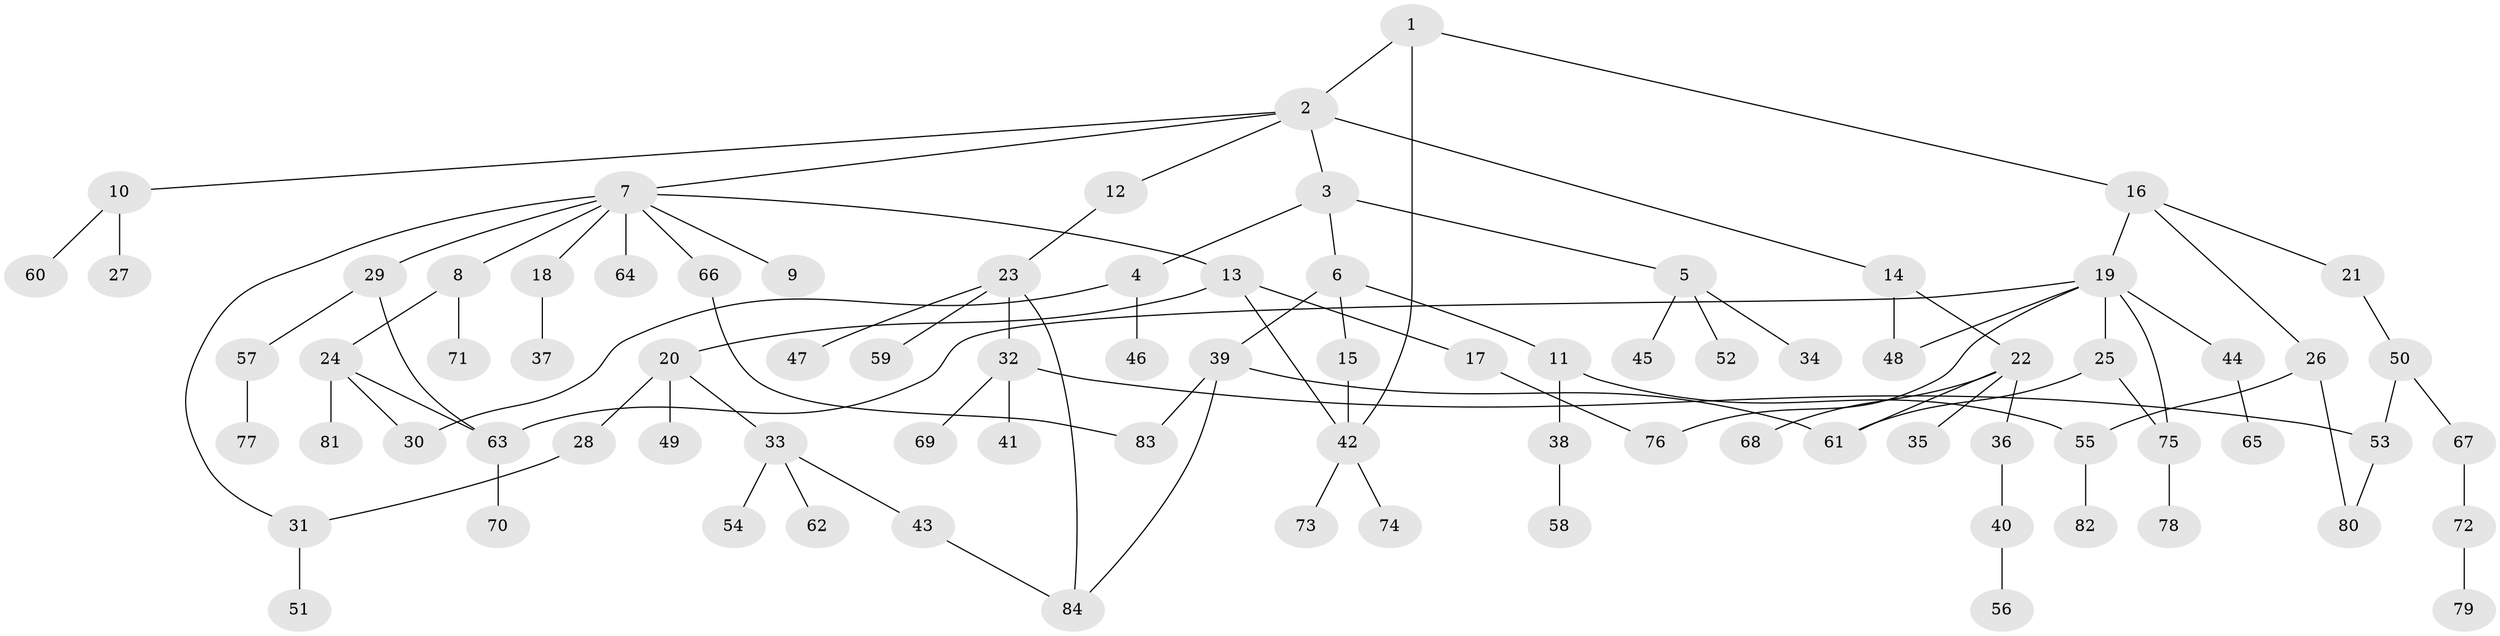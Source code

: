 // coarse degree distribution, {5: 0.11538461538461539, 9: 0.038461538461538464, 4: 0.19230769230769232, 1: 0.2692307692307692, 6: 0.038461538461538464, 3: 0.19230769230769232, 2: 0.15384615384615385}
// Generated by graph-tools (version 1.1) at 2025/48/03/04/25 22:48:50]
// undirected, 84 vertices, 100 edges
graph export_dot {
  node [color=gray90,style=filled];
  1;
  2;
  3;
  4;
  5;
  6;
  7;
  8;
  9;
  10;
  11;
  12;
  13;
  14;
  15;
  16;
  17;
  18;
  19;
  20;
  21;
  22;
  23;
  24;
  25;
  26;
  27;
  28;
  29;
  30;
  31;
  32;
  33;
  34;
  35;
  36;
  37;
  38;
  39;
  40;
  41;
  42;
  43;
  44;
  45;
  46;
  47;
  48;
  49;
  50;
  51;
  52;
  53;
  54;
  55;
  56;
  57;
  58;
  59;
  60;
  61;
  62;
  63;
  64;
  65;
  66;
  67;
  68;
  69;
  70;
  71;
  72;
  73;
  74;
  75;
  76;
  77;
  78;
  79;
  80;
  81;
  82;
  83;
  84;
  1 -- 2;
  1 -- 16;
  1 -- 42;
  2 -- 3;
  2 -- 7;
  2 -- 10;
  2 -- 12;
  2 -- 14;
  3 -- 4;
  3 -- 5;
  3 -- 6;
  4 -- 30;
  4 -- 46;
  5 -- 34;
  5 -- 45;
  5 -- 52;
  6 -- 11;
  6 -- 15;
  6 -- 39;
  7 -- 8;
  7 -- 9;
  7 -- 13;
  7 -- 18;
  7 -- 29;
  7 -- 31;
  7 -- 64;
  7 -- 66;
  8 -- 24;
  8 -- 71;
  10 -- 27;
  10 -- 60;
  11 -- 38;
  11 -- 55;
  12 -- 23;
  13 -- 17;
  13 -- 20;
  13 -- 42;
  14 -- 22;
  14 -- 48;
  15 -- 42;
  16 -- 19;
  16 -- 21;
  16 -- 26;
  17 -- 76;
  18 -- 37;
  19 -- 25;
  19 -- 44;
  19 -- 48;
  19 -- 76;
  19 -- 75;
  19 -- 63;
  20 -- 28;
  20 -- 33;
  20 -- 49;
  21 -- 50;
  22 -- 35;
  22 -- 36;
  22 -- 68;
  22 -- 61;
  23 -- 32;
  23 -- 47;
  23 -- 59;
  23 -- 84;
  24 -- 81;
  24 -- 30;
  24 -- 63;
  25 -- 61;
  25 -- 75;
  26 -- 55;
  26 -- 80;
  28 -- 31;
  29 -- 57;
  29 -- 63;
  31 -- 51;
  32 -- 41;
  32 -- 69;
  32 -- 53;
  33 -- 43;
  33 -- 54;
  33 -- 62;
  36 -- 40;
  38 -- 58;
  39 -- 83;
  39 -- 84;
  39 -- 61;
  40 -- 56;
  42 -- 73;
  42 -- 74;
  43 -- 84;
  44 -- 65;
  50 -- 53;
  50 -- 67;
  53 -- 80;
  55 -- 82;
  57 -- 77;
  63 -- 70;
  66 -- 83;
  67 -- 72;
  72 -- 79;
  75 -- 78;
}
